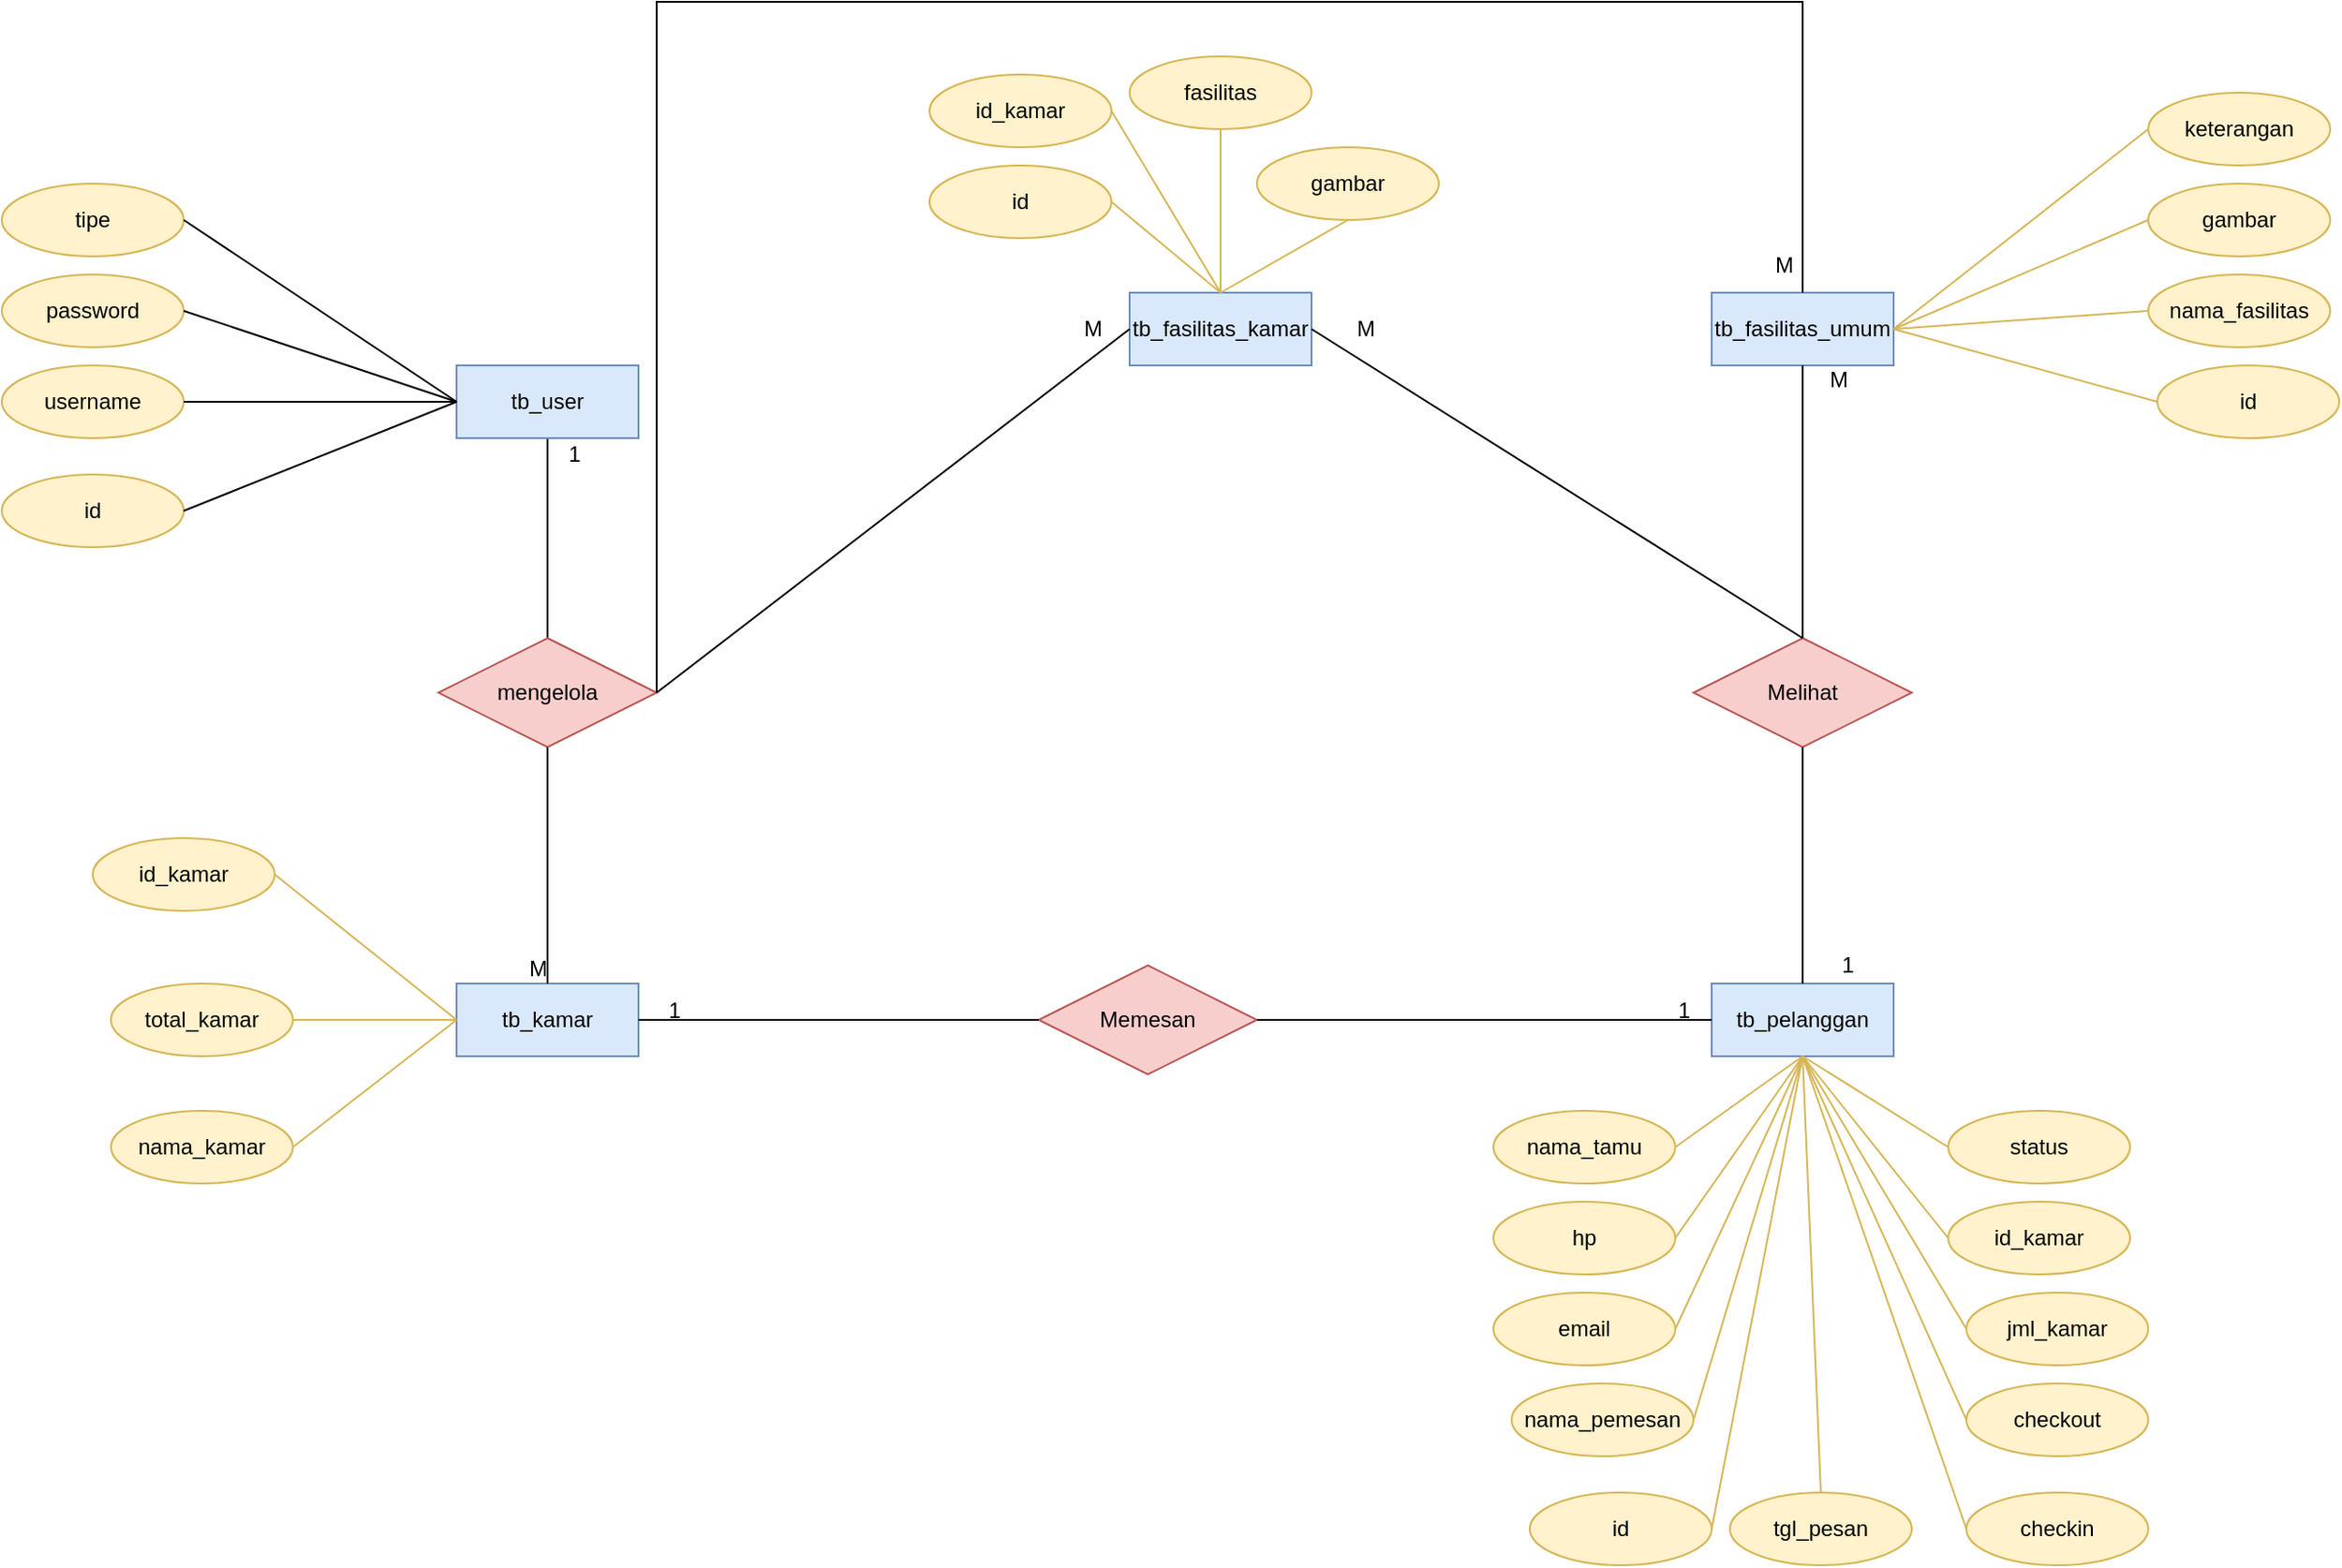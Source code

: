 <mxfile version="20.8.20" type="device" pages="2"><diagram name="ERD" id="gt3qOO5BO-qSqlXdmiwq"><mxGraphModel dx="1398" dy="808" grid="1" gridSize="10" guides="1" tooltips="1" connect="1" arrows="1" fold="1" page="1" pageScale="1" pageWidth="850" pageHeight="1100" math="0" shadow="0"><root><mxCell id="0"/><mxCell id="1" parent="0"/><mxCell id="Vwy-v5wk4-gCnebG87ip-1" value="tb_pelanggan" style="whiteSpace=wrap;html=1;align=center;fillColor=#dae8fc;strokeColor=#6c8ebf;" parent="1" vertex="1"><mxGeometry x="940" y="900" width="100" height="40" as="geometry"/></mxCell><mxCell id="Vwy-v5wk4-gCnebG87ip-2" value="hp" style="ellipse;whiteSpace=wrap;html=1;align=center;fillColor=#fff2cc;strokeColor=#d6b656;" parent="1" vertex="1"><mxGeometry x="820" y="1020" width="100" height="40" as="geometry"/></mxCell><mxCell id="Vwy-v5wk4-gCnebG87ip-3" value="nama_tamu" style="ellipse;whiteSpace=wrap;html=1;align=center;fillColor=#fff2cc;strokeColor=#d6b656;" parent="1" vertex="1"><mxGeometry x="820" y="970" width="100" height="40" as="geometry"/></mxCell><mxCell id="Vwy-v5wk4-gCnebG87ip-4" value="tgl_pesan" style="ellipse;whiteSpace=wrap;html=1;align=center;fillColor=#fff2cc;strokeColor=#d6b656;" parent="1" vertex="1"><mxGeometry x="950" y="1180" width="100" height="40" as="geometry"/></mxCell><mxCell id="Vwy-v5wk4-gCnebG87ip-5" value="email" style="ellipse;whiteSpace=wrap;html=1;align=center;fillColor=#fff2cc;strokeColor=#d6b656;" parent="1" vertex="1"><mxGeometry x="820" y="1070" width="100" height="40" as="geometry"/></mxCell><mxCell id="Vwy-v5wk4-gCnebG87ip-6" value="checkin" style="ellipse;whiteSpace=wrap;html=1;align=center;fillColor=#fff2cc;strokeColor=#d6b656;" parent="1" vertex="1"><mxGeometry x="1080" y="1180" width="100" height="40" as="geometry"/></mxCell><mxCell id="Vwy-v5wk4-gCnebG87ip-7" value="nama_pemesan" style="ellipse;whiteSpace=wrap;html=1;align=center;fillColor=#fff2cc;strokeColor=#d6b656;" parent="1" vertex="1"><mxGeometry x="830" y="1120" width="100" height="40" as="geometry"/></mxCell><mxCell id="Vwy-v5wk4-gCnebG87ip-8" value="checkout" style="ellipse;whiteSpace=wrap;html=1;align=center;fillColor=#fff2cc;strokeColor=#d6b656;" parent="1" vertex="1"><mxGeometry x="1080" y="1120" width="100" height="40" as="geometry"/></mxCell><mxCell id="Vwy-v5wk4-gCnebG87ip-9" value="jml_kamar" style="ellipse;whiteSpace=wrap;html=1;align=center;fillColor=#fff2cc;strokeColor=#d6b656;" parent="1" vertex="1"><mxGeometry x="1080" y="1070" width="100" height="40" as="geometry"/></mxCell><mxCell id="Vwy-v5wk4-gCnebG87ip-10" value="id" style="ellipse;whiteSpace=wrap;html=1;align=center;fillColor=#fff2cc;strokeColor=#d6b656;" parent="1" vertex="1"><mxGeometry x="840" y="1180" width="100" height="40" as="geometry"/></mxCell><mxCell id="Vwy-v5wk4-gCnebG87ip-15" value="" style="endArrow=none;html=1;rounded=0;exitX=0.5;exitY=1;exitDx=0;exitDy=0;entryX=1;entryY=0.5;entryDx=0;entryDy=0;fillColor=#fff2cc;strokeColor=#d6b656;" parent="1" source="Vwy-v5wk4-gCnebG87ip-1" target="Vwy-v5wk4-gCnebG87ip-3" edge="1"><mxGeometry relative="1" as="geometry"><mxPoint x="660" y="1220" as="sourcePoint"/><mxPoint x="820" y="1220" as="targetPoint"/></mxGeometry></mxCell><mxCell id="Vwy-v5wk4-gCnebG87ip-16" value="" style="endArrow=none;html=1;rounded=0;entryX=0.5;entryY=1;entryDx=0;entryDy=0;exitX=1;exitY=0.5;exitDx=0;exitDy=0;fillColor=#fff2cc;strokeColor=#d6b656;" parent="1" source="Vwy-v5wk4-gCnebG87ip-2" target="Vwy-v5wk4-gCnebG87ip-1" edge="1"><mxGeometry relative="1" as="geometry"><mxPoint x="340" y="1260" as="sourcePoint"/><mxPoint x="500" y="1260" as="targetPoint"/></mxGeometry></mxCell><mxCell id="Vwy-v5wk4-gCnebG87ip-17" value="" style="endArrow=none;html=1;rounded=0;exitX=0.5;exitY=1;exitDx=0;exitDy=0;entryX=0.5;entryY=0;entryDx=0;entryDy=0;fillColor=#fff2cc;strokeColor=#d6b656;" parent="1" source="Vwy-v5wk4-gCnebG87ip-1" target="Vwy-v5wk4-gCnebG87ip-4" edge="1"><mxGeometry relative="1" as="geometry"><mxPoint x="680" y="1220" as="sourcePoint"/><mxPoint x="840" y="1220" as="targetPoint"/></mxGeometry></mxCell><mxCell id="Vwy-v5wk4-gCnebG87ip-18" value="" style="endArrow=none;html=1;rounded=0;exitX=0.5;exitY=1;exitDx=0;exitDy=0;entryX=0;entryY=0.5;entryDx=0;entryDy=0;fillColor=#fff2cc;strokeColor=#d6b656;" parent="1" source="Vwy-v5wk4-gCnebG87ip-1" target="Vwy-v5wk4-gCnebG87ip-9" edge="1"><mxGeometry relative="1" as="geometry"><mxPoint x="680" y="1220" as="sourcePoint"/><mxPoint x="840" y="1220" as="targetPoint"/></mxGeometry></mxCell><mxCell id="Vwy-v5wk4-gCnebG87ip-19" value="" style="endArrow=none;html=1;rounded=0;exitX=0.5;exitY=1;exitDx=0;exitDy=0;entryX=1;entryY=0.5;entryDx=0;entryDy=0;fillColor=#fff2cc;strokeColor=#d6b656;" parent="1" source="Vwy-v5wk4-gCnebG87ip-1" target="Vwy-v5wk4-gCnebG87ip-7" edge="1"><mxGeometry relative="1" as="geometry"><mxPoint x="680" y="1220" as="sourcePoint"/><mxPoint x="840" y="1220" as="targetPoint"/></mxGeometry></mxCell><mxCell id="Vwy-v5wk4-gCnebG87ip-20" value="" style="endArrow=none;html=1;rounded=0;exitX=0.5;exitY=1;exitDx=0;exitDy=0;entryX=0;entryY=0.5;entryDx=0;entryDy=0;fillColor=#fff2cc;strokeColor=#d6b656;" parent="1" source="Vwy-v5wk4-gCnebG87ip-1" target="Vwy-v5wk4-gCnebG87ip-8" edge="1"><mxGeometry relative="1" as="geometry"><mxPoint x="695" y="1239.44" as="sourcePoint"/><mxPoint x="1050" y="1200" as="targetPoint"/></mxGeometry></mxCell><mxCell id="Vwy-v5wk4-gCnebG87ip-21" value="" style="endArrow=none;html=1;rounded=0;exitX=0.5;exitY=1;exitDx=0;exitDy=0;entryX=0;entryY=0.5;entryDx=0;entryDy=0;fillColor=#fff2cc;strokeColor=#d6b656;" parent="1" source="Vwy-v5wk4-gCnebG87ip-1" target="Vwy-v5wk4-gCnebG87ip-6" edge="1"><mxGeometry relative="1" as="geometry"><mxPoint x="710" y="1300" as="sourcePoint"/><mxPoint x="870" y="1300" as="targetPoint"/></mxGeometry></mxCell><mxCell id="Vwy-v5wk4-gCnebG87ip-22" value="" style="endArrow=none;html=1;rounded=0;entryX=0.5;entryY=1;entryDx=0;entryDy=0;exitX=1;exitY=0.5;exitDx=0;exitDy=0;fillColor=#fff2cc;strokeColor=#d6b656;" parent="1" source="Vwy-v5wk4-gCnebG87ip-10" target="Vwy-v5wk4-gCnebG87ip-1" edge="1"><mxGeometry relative="1" as="geometry"><mxPoint x="350" y="1280" as="sourcePoint"/><mxPoint x="510" y="1280" as="targetPoint"/></mxGeometry></mxCell><mxCell id="Vwy-v5wk4-gCnebG87ip-23" value="" style="endArrow=none;html=1;rounded=0;entryX=0.5;entryY=1;entryDx=0;entryDy=0;exitX=1;exitY=0.5;exitDx=0;exitDy=0;fillColor=#fff2cc;strokeColor=#d6b656;" parent="1" source="Vwy-v5wk4-gCnebG87ip-5" target="Vwy-v5wk4-gCnebG87ip-1" edge="1"><mxGeometry relative="1" as="geometry"><mxPoint x="440" y="1350" as="sourcePoint"/><mxPoint x="600" y="1350" as="targetPoint"/></mxGeometry></mxCell><mxCell id="Vwy-v5wk4-gCnebG87ip-24" value="status" style="ellipse;whiteSpace=wrap;html=1;align=center;fillColor=#fff2cc;strokeColor=#d6b656;" parent="1" vertex="1"><mxGeometry x="1070" y="970" width="100" height="40" as="geometry"/></mxCell><mxCell id="Vwy-v5wk4-gCnebG87ip-25" value="id_kamar" style="ellipse;whiteSpace=wrap;html=1;align=center;fillColor=#fff2cc;strokeColor=#d6b656;" parent="1" vertex="1"><mxGeometry x="1070" y="1020" width="100" height="40" as="geometry"/></mxCell><mxCell id="Vwy-v5wk4-gCnebG87ip-26" value="" style="endArrow=none;html=1;rounded=0;exitX=0.5;exitY=1;exitDx=0;exitDy=0;entryX=0;entryY=0.5;entryDx=0;entryDy=0;fillColor=#fff2cc;strokeColor=#d6b656;" parent="1" source="Vwy-v5wk4-gCnebG87ip-1" target="Vwy-v5wk4-gCnebG87ip-24" edge="1"><mxGeometry relative="1" as="geometry"><mxPoint x="680" y="1220" as="sourcePoint"/><mxPoint x="840" y="1220" as="targetPoint"/></mxGeometry></mxCell><mxCell id="Vwy-v5wk4-gCnebG87ip-27" value="" style="endArrow=none;html=1;rounded=0;exitX=0.5;exitY=1;exitDx=0;exitDy=0;entryX=0;entryY=0.5;entryDx=0;entryDy=0;fillColor=#fff2cc;strokeColor=#d6b656;" parent="1" source="Vwy-v5wk4-gCnebG87ip-1" target="Vwy-v5wk4-gCnebG87ip-25" edge="1"><mxGeometry relative="1" as="geometry"><mxPoint x="680" y="1220" as="sourcePoint"/><mxPoint x="840" y="1220" as="targetPoint"/></mxGeometry></mxCell><mxCell id="bC6reYuyttmIkYZKbWoi-17" style="edgeStyle=orthogonalEdgeStyle;rounded=0;orthogonalLoop=1;jettySize=auto;html=1;entryX=0.5;entryY=0;entryDx=0;entryDy=0;startArrow=none;startFill=0;endArrow=none;endFill=0;" parent="1" source="Vwy-v5wk4-gCnebG87ip-28" target="Vwy-v5wk4-gCnebG87ip-64" edge="1"><mxGeometry relative="1" as="geometry"/></mxCell><mxCell id="Vwy-v5wk4-gCnebG87ip-28" value="tb_user" style="whiteSpace=wrap;html=1;align=center;fillColor=#dae8fc;strokeColor=#6c8ebf;" parent="1" vertex="1"><mxGeometry x="250" y="560" width="100" height="40" as="geometry"/></mxCell><mxCell id="Vwy-v5wk4-gCnebG87ip-29" value="password" style="ellipse;whiteSpace=wrap;html=1;align=center;fillColor=#fff2cc;strokeColor=#d6b656;" parent="1" vertex="1"><mxGeometry y="510" width="100" height="40" as="geometry"/></mxCell><mxCell id="Vwy-v5wk4-gCnebG87ip-30" value="username" style="ellipse;whiteSpace=wrap;html=1;align=center;fillColor=#fff2cc;strokeColor=#d6b656;" parent="1" vertex="1"><mxGeometry y="560" width="100" height="40" as="geometry"/></mxCell><mxCell id="Vwy-v5wk4-gCnebG87ip-31" value="id" style="ellipse;whiteSpace=wrap;html=1;align=center;fillColor=#fff2cc;strokeColor=#d6b656;" parent="1" vertex="1"><mxGeometry y="620" width="100" height="40" as="geometry"/></mxCell><mxCell id="Vwy-v5wk4-gCnebG87ip-32" value="" style="endArrow=none;html=1;rounded=0;exitX=0;exitY=0.5;exitDx=0;exitDy=0;entryX=1;entryY=0.5;entryDx=0;entryDy=0;" parent="1" source="Vwy-v5wk4-gCnebG87ip-28" target="Vwy-v5wk4-gCnebG87ip-30" edge="1"><mxGeometry relative="1" as="geometry"><mxPoint x="360" y="440" as="sourcePoint"/><mxPoint x="520" y="440" as="targetPoint"/></mxGeometry></mxCell><mxCell id="Vwy-v5wk4-gCnebG87ip-33" value="" style="endArrow=none;html=1;rounded=0;entryX=0;entryY=0.5;entryDx=0;entryDy=0;exitX=1;exitY=0.5;exitDx=0;exitDy=0;" parent="1" source="Vwy-v5wk4-gCnebG87ip-31" target="Vwy-v5wk4-gCnebG87ip-28" edge="1"><mxGeometry relative="1" as="geometry"><mxPoint x="30" y="500" as="sourcePoint"/><mxPoint x="190" y="500" as="targetPoint"/></mxGeometry></mxCell><mxCell id="Vwy-v5wk4-gCnebG87ip-34" value="" style="endArrow=none;html=1;rounded=0;entryX=0;entryY=0.5;entryDx=0;entryDy=0;exitX=1;exitY=0.5;exitDx=0;exitDy=0;" parent="1" source="Vwy-v5wk4-gCnebG87ip-29" target="Vwy-v5wk4-gCnebG87ip-28" edge="1"><mxGeometry relative="1" as="geometry"><mxPoint x="120" y="570" as="sourcePoint"/><mxPoint x="280" y="570" as="targetPoint"/></mxGeometry></mxCell><mxCell id="Vwy-v5wk4-gCnebG87ip-35" value="tb_fasilitas_kamar" style="whiteSpace=wrap;html=1;align=center;fillColor=#dae8fc;strokeColor=#6c8ebf;" parent="1" vertex="1"><mxGeometry x="620" y="520" width="100" height="40" as="geometry"/></mxCell><mxCell id="Vwy-v5wk4-gCnebG87ip-36" value="fasilitas" style="ellipse;whiteSpace=wrap;html=1;align=center;fillColor=#fff2cc;strokeColor=#d6b656;" parent="1" vertex="1"><mxGeometry x="620" y="390" width="100" height="40" as="geometry"/></mxCell><mxCell id="Vwy-v5wk4-gCnebG87ip-37" value="id_kamar" style="ellipse;whiteSpace=wrap;html=1;align=center;fillColor=#fff2cc;strokeColor=#d6b656;" parent="1" vertex="1"><mxGeometry x="510" y="400" width="100" height="40" as="geometry"/></mxCell><mxCell id="Vwy-v5wk4-gCnebG87ip-38" value="id" style="ellipse;whiteSpace=wrap;html=1;align=center;fillColor=#fff2cc;strokeColor=#d6b656;" parent="1" vertex="1"><mxGeometry x="510" y="450" width="100" height="40" as="geometry"/></mxCell><mxCell id="Vwy-v5wk4-gCnebG87ip-39" value="" style="endArrow=none;html=1;rounded=0;exitX=0.5;exitY=0;exitDx=0;exitDy=0;entryX=1;entryY=0.5;entryDx=0;entryDy=0;fillColor=#fff2cc;strokeColor=#d6b656;" parent="1" source="Vwy-v5wk4-gCnebG87ip-35" target="Vwy-v5wk4-gCnebG87ip-37" edge="1"><mxGeometry relative="1" as="geometry"><mxPoint x="970" y="340" as="sourcePoint"/><mxPoint x="1130" y="340" as="targetPoint"/></mxGeometry></mxCell><mxCell id="Vwy-v5wk4-gCnebG87ip-40" value="" style="endArrow=none;html=1;rounded=0;entryX=0.5;entryY=0;entryDx=0;entryDy=0;exitX=1;exitY=0.5;exitDx=0;exitDy=0;fillColor=#fff2cc;strokeColor=#d6b656;" parent="1" source="Vwy-v5wk4-gCnebG87ip-38" target="Vwy-v5wk4-gCnebG87ip-35" edge="1"><mxGeometry relative="1" as="geometry"><mxPoint x="640" y="400" as="sourcePoint"/><mxPoint x="800" y="400" as="targetPoint"/></mxGeometry></mxCell><mxCell id="Vwy-v5wk4-gCnebG87ip-41" value="" style="endArrow=none;html=1;rounded=0;entryX=0.5;entryY=0;entryDx=0;entryDy=0;exitX=0.5;exitY=1;exitDx=0;exitDy=0;fillColor=#fff2cc;strokeColor=#d6b656;" parent="1" source="Vwy-v5wk4-gCnebG87ip-36" target="Vwy-v5wk4-gCnebG87ip-35" edge="1"><mxGeometry relative="1" as="geometry"><mxPoint x="730" y="470" as="sourcePoint"/><mxPoint x="890" y="470" as="targetPoint"/></mxGeometry></mxCell><mxCell id="Vwy-v5wk4-gCnebG87ip-42" value="tb_kamar" style="whiteSpace=wrap;html=1;align=center;fillColor=#dae8fc;strokeColor=#6c8ebf;" parent="1" vertex="1"><mxGeometry x="250" y="900" width="100" height="40" as="geometry"/></mxCell><mxCell id="Vwy-v5wk4-gCnebG87ip-43" value="total_kamar" style="ellipse;whiteSpace=wrap;html=1;align=center;fillColor=#fff2cc;strokeColor=#d6b656;" parent="1" vertex="1"><mxGeometry x="60" y="900" width="100" height="40" as="geometry"/></mxCell><mxCell id="Vwy-v5wk4-gCnebG87ip-44" value="nama_kamar" style="ellipse;whiteSpace=wrap;html=1;align=center;fillColor=#fff2cc;strokeColor=#d6b656;" parent="1" vertex="1"><mxGeometry x="60" y="970" width="100" height="40" as="geometry"/></mxCell><mxCell id="Vwy-v5wk4-gCnebG87ip-45" value="id_kamar" style="ellipse;whiteSpace=wrap;html=1;align=center;fillColor=#fff2cc;strokeColor=#d6b656;" parent="1" vertex="1"><mxGeometry x="50" y="820" width="100" height="40" as="geometry"/></mxCell><mxCell id="Vwy-v5wk4-gCnebG87ip-46" value="" style="endArrow=none;html=1;rounded=0;exitX=0;exitY=0.5;exitDx=0;exitDy=0;entryX=1;entryY=0.5;entryDx=0;entryDy=0;fillColor=#fff2cc;strokeColor=#d6b656;" parent="1" source="Vwy-v5wk4-gCnebG87ip-42" target="Vwy-v5wk4-gCnebG87ip-44" edge="1"><mxGeometry relative="1" as="geometry"><mxPoint x="700" y="690" as="sourcePoint"/><mxPoint x="860" y="690" as="targetPoint"/></mxGeometry></mxCell><mxCell id="Vwy-v5wk4-gCnebG87ip-47" value="" style="endArrow=none;html=1;rounded=0;entryX=0;entryY=0.5;entryDx=0;entryDy=0;exitX=1;exitY=0.5;exitDx=0;exitDy=0;fillColor=#fff2cc;strokeColor=#d6b656;" parent="1" source="Vwy-v5wk4-gCnebG87ip-45" target="Vwy-v5wk4-gCnebG87ip-42" edge="1"><mxGeometry relative="1" as="geometry"><mxPoint x="370" y="750" as="sourcePoint"/><mxPoint x="530" y="750" as="targetPoint"/></mxGeometry></mxCell><mxCell id="Vwy-v5wk4-gCnebG87ip-48" value="" style="endArrow=none;html=1;rounded=0;entryX=0;entryY=0.5;entryDx=0;entryDy=0;exitX=1;exitY=0.5;exitDx=0;exitDy=0;fillColor=#fff2cc;strokeColor=#d6b656;" parent="1" source="Vwy-v5wk4-gCnebG87ip-43" target="Vwy-v5wk4-gCnebG87ip-42" edge="1"><mxGeometry relative="1" as="geometry"><mxPoint x="460" y="820" as="sourcePoint"/><mxPoint x="620" y="820" as="targetPoint"/></mxGeometry></mxCell><mxCell id="Vwy-v5wk4-gCnebG87ip-49" value="tb_fasilitas_umum" style="whiteSpace=wrap;html=1;align=center;fillColor=#dae8fc;strokeColor=#6c8ebf;" parent="1" vertex="1"><mxGeometry x="940" y="520" width="100" height="40" as="geometry"/></mxCell><mxCell id="Vwy-v5wk4-gCnebG87ip-50" value="keterangan" style="ellipse;whiteSpace=wrap;html=1;align=center;fillColor=#fff2cc;strokeColor=#d6b656;" parent="1" vertex="1"><mxGeometry x="1180" y="410" width="100" height="40" as="geometry"/></mxCell><mxCell id="Vwy-v5wk4-gCnebG87ip-51" value="nama_fasilitas" style="ellipse;whiteSpace=wrap;html=1;align=center;fillColor=#fff2cc;strokeColor=#d6b656;" parent="1" vertex="1"><mxGeometry x="1180" y="510" width="100" height="40" as="geometry"/></mxCell><mxCell id="Vwy-v5wk4-gCnebG87ip-52" value="id" style="ellipse;whiteSpace=wrap;html=1;align=center;fillColor=#fff2cc;strokeColor=#d6b656;" parent="1" vertex="1"><mxGeometry x="1185" y="560" width="100" height="40" as="geometry"/></mxCell><mxCell id="Vwy-v5wk4-gCnebG87ip-53" value="" style="endArrow=none;html=1;rounded=0;exitX=1;exitY=0.5;exitDx=0;exitDy=0;entryX=0;entryY=0.5;entryDx=0;entryDy=0;fillColor=#fff2cc;strokeColor=#d6b656;" parent="1" source="Vwy-v5wk4-gCnebG87ip-49" target="Vwy-v5wk4-gCnebG87ip-51" edge="1"><mxGeometry relative="1" as="geometry"><mxPoint x="950" y="430" as="sourcePoint"/><mxPoint x="1110" y="430" as="targetPoint"/></mxGeometry></mxCell><mxCell id="Vwy-v5wk4-gCnebG87ip-54" value="" style="endArrow=none;html=1;rounded=0;entryX=1;entryY=0.5;entryDx=0;entryDy=0;exitX=0;exitY=0.5;exitDx=0;exitDy=0;fillColor=#fff2cc;strokeColor=#d6b656;" parent="1" source="Vwy-v5wk4-gCnebG87ip-52" target="Vwy-v5wk4-gCnebG87ip-49" edge="1"><mxGeometry relative="1" as="geometry"><mxPoint x="620" y="490" as="sourcePoint"/><mxPoint x="780" y="490" as="targetPoint"/></mxGeometry></mxCell><mxCell id="Vwy-v5wk4-gCnebG87ip-55" value="" style="endArrow=none;html=1;rounded=0;entryX=1;entryY=0.5;entryDx=0;entryDy=0;exitX=0;exitY=0.5;exitDx=0;exitDy=0;fillColor=#fff2cc;strokeColor=#d6b656;" parent="1" source="Vwy-v5wk4-gCnebG87ip-50" target="Vwy-v5wk4-gCnebG87ip-49" edge="1"><mxGeometry relative="1" as="geometry"><mxPoint x="710" y="560" as="sourcePoint"/><mxPoint x="870" y="560" as="targetPoint"/></mxGeometry></mxCell><mxCell id="Vwy-v5wk4-gCnebG87ip-56" value="tipe" style="ellipse;whiteSpace=wrap;html=1;align=center;fillColor=#fff2cc;strokeColor=#d6b656;" parent="1" vertex="1"><mxGeometry y="460" width="100" height="40" as="geometry"/></mxCell><mxCell id="Vwy-v5wk4-gCnebG87ip-58" value="" style="endArrow=none;html=1;rounded=0;exitX=0;exitY=0.5;exitDx=0;exitDy=0;entryX=1;entryY=0.5;entryDx=0;entryDy=0;" parent="1" source="Vwy-v5wk4-gCnebG87ip-28" target="Vwy-v5wk4-gCnebG87ip-56" edge="1"><mxGeometry relative="1" as="geometry"><mxPoint x="410" y="540" as="sourcePoint"/><mxPoint x="570" y="540" as="targetPoint"/></mxGeometry></mxCell><mxCell id="Vwy-v5wk4-gCnebG87ip-59" value="gambar" style="ellipse;whiteSpace=wrap;html=1;align=center;fillColor=#fff2cc;strokeColor=#d6b656;" parent="1" vertex="1"><mxGeometry x="1180" y="460" width="100" height="40" as="geometry"/></mxCell><mxCell id="Vwy-v5wk4-gCnebG87ip-61" value="" style="endArrow=none;html=1;rounded=0;exitX=1;exitY=0.5;exitDx=0;exitDy=0;entryX=0;entryY=0.5;entryDx=0;entryDy=0;fillColor=#fff2cc;strokeColor=#d6b656;" parent="1" source="Vwy-v5wk4-gCnebG87ip-49" target="Vwy-v5wk4-gCnebG87ip-59" edge="1"><mxGeometry relative="1" as="geometry"><mxPoint x="690" y="410" as="sourcePoint"/><mxPoint x="850" y="410" as="targetPoint"/></mxGeometry></mxCell><mxCell id="Vwy-v5wk4-gCnebG87ip-62" value="" style="endArrow=none;html=1;rounded=0;exitX=0.5;exitY=0;exitDx=0;exitDy=0;entryX=0.5;entryY=1;entryDx=0;entryDy=0;fillColor=#fff2cc;strokeColor=#d6b656;" parent="1" source="Vwy-v5wk4-gCnebG87ip-35" target="Vwy-v5wk4-gCnebG87ip-63" edge="1"><mxGeometry relative="1" as="geometry"><mxPoint x="900" y="370" as="sourcePoint"/><mxPoint x="980" y="330" as="targetPoint"/></mxGeometry></mxCell><mxCell id="Vwy-v5wk4-gCnebG87ip-63" value="gambar" style="ellipse;whiteSpace=wrap;html=1;align=center;fillColor=#fff2cc;strokeColor=#d6b656;" parent="1" vertex="1"><mxGeometry x="690" y="440" width="100" height="40" as="geometry"/></mxCell><mxCell id="Vwy-v5wk4-gCnebG87ip-64" value="mengelola" style="shape=rhombus;perimeter=rhombusPerimeter;whiteSpace=wrap;html=1;align=center;fillColor=#f8cecc;strokeColor=#b85450;" parent="1" vertex="1"><mxGeometry x="240" y="710" width="120" height="60" as="geometry"/></mxCell><mxCell id="Vwy-v5wk4-gCnebG87ip-73" value="Memesan" style="shape=rhombus;perimeter=rhombusPerimeter;whiteSpace=wrap;html=1;align=center;fillColor=#f8cecc;strokeColor=#b85450;" parent="1" vertex="1"><mxGeometry x="570" y="890" width="120" height="60" as="geometry"/></mxCell><mxCell id="Vwy-v5wk4-gCnebG87ip-75" style="edgeStyle=orthogonalEdgeStyle;rounded=0;orthogonalLoop=1;jettySize=auto;html=1;exitX=0.5;exitY=1;exitDx=0;exitDy=0;" parent="1" source="Vwy-v5wk4-gCnebG87ip-44" target="Vwy-v5wk4-gCnebG87ip-44" edge="1"><mxGeometry relative="1" as="geometry"/></mxCell><mxCell id="Vwy-v5wk4-gCnebG87ip-77" value="" style="endArrow=none;html=1;rounded=0;entryX=0;entryY=0.5;entryDx=0;entryDy=0;exitX=1;exitY=0.5;exitDx=0;exitDy=0;endFill=0;" parent="1" source="Vwy-v5wk4-gCnebG87ip-73" target="Vwy-v5wk4-gCnebG87ip-1" edge="1"><mxGeometry relative="1" as="geometry"><mxPoint x="835" y="920" as="sourcePoint"/><mxPoint x="900" y="830" as="targetPoint"/></mxGeometry></mxCell><mxCell id="Vwy-v5wk4-gCnebG87ip-78" value="" style="endArrow=none;html=1;rounded=0;exitX=1;exitY=0.5;exitDx=0;exitDy=0;entryX=0;entryY=0.5;entryDx=0;entryDy=0;endFill=0;startArrow=none;startFill=0;" parent="1" source="Vwy-v5wk4-gCnebG87ip-42" target="Vwy-v5wk4-gCnebG87ip-73" edge="1"><mxGeometry relative="1" as="geometry"><mxPoint x="420" y="830" as="sourcePoint"/><mxPoint x="580" y="830" as="targetPoint"/></mxGeometry></mxCell><mxCell id="Vwy-v5wk4-gCnebG87ip-79" value="Melihat" style="shape=rhombus;perimeter=rhombusPerimeter;whiteSpace=wrap;html=1;align=center;fillColor=#f8cecc;strokeColor=#b85450;" parent="1" vertex="1"><mxGeometry x="930" y="710" width="120" height="60" as="geometry"/></mxCell><mxCell id="Vwy-v5wk4-gCnebG87ip-80" value="" style="endArrow=none;html=1;rounded=0;entryX=0.5;entryY=0;entryDx=0;entryDy=0;exitX=0.5;exitY=1;exitDx=0;exitDy=0;startArrow=none;startFill=0;" parent="1" source="Vwy-v5wk4-gCnebG87ip-49" target="Vwy-v5wk4-gCnebG87ip-79" edge="1"><mxGeometry relative="1" as="geometry"><mxPoint x="770" y="670" as="sourcePoint"/><mxPoint x="920" y="680" as="targetPoint"/></mxGeometry></mxCell><mxCell id="Vwy-v5wk4-gCnebG87ip-81" value="" style="endArrow=none;html=1;rounded=0;entryX=0.5;entryY=0;entryDx=0;entryDy=0;exitX=0.5;exitY=1;exitDx=0;exitDy=0;endFill=0;" parent="1" source="Vwy-v5wk4-gCnebG87ip-79" target="Vwy-v5wk4-gCnebG87ip-1" edge="1"><mxGeometry relative="1" as="geometry"><mxPoint x="580" y="800" as="sourcePoint"/><mxPoint x="740" y="800" as="targetPoint"/></mxGeometry></mxCell><mxCell id="Vwy-v5wk4-gCnebG87ip-82" value="" style="endArrow=none;html=1;rounded=0;entryX=0.5;entryY=0;entryDx=0;entryDy=0;startArrow=none;startFill=0;exitX=1;exitY=0.5;exitDx=0;exitDy=0;" parent="1" source="Vwy-v5wk4-gCnebG87ip-35" target="Vwy-v5wk4-gCnebG87ip-79" edge="1"><mxGeometry relative="1" as="geometry"><mxPoint x="730" y="540" as="sourcePoint"/><mxPoint x="930" y="670" as="targetPoint"/></mxGeometry></mxCell><mxCell id="bC6reYuyttmIkYZKbWoi-8" value="" style="endArrow=none;html=1;rounded=0;entryX=0.5;entryY=0;entryDx=0;entryDy=0;exitX=0.5;exitY=1;exitDx=0;exitDy=0;" parent="1" source="Vwy-v5wk4-gCnebG87ip-64" target="Vwy-v5wk4-gCnebG87ip-42" edge="1"><mxGeometry relative="1" as="geometry"><mxPoint x="250" y="720" as="sourcePoint"/><mxPoint x="410" y="720" as="targetPoint"/></mxGeometry></mxCell><mxCell id="bC6reYuyttmIkYZKbWoi-9" value="M" style="resizable=0;html=1;align=right;verticalAlign=bottom;" parent="bC6reYuyttmIkYZKbWoi-8" connectable="0" vertex="1"><mxGeometry x="1" relative="1" as="geometry"/></mxCell><mxCell id="bC6reYuyttmIkYZKbWoi-16" value="1" style="text;html=1;strokeColor=none;fillColor=none;align=center;verticalAlign=middle;whiteSpace=wrap;rounded=0;" parent="1" vertex="1"><mxGeometry x="300" y="604" width="30" height="10" as="geometry"/></mxCell><mxCell id="bC6reYuyttmIkYZKbWoi-18" value="1" style="text;html=1;strokeColor=none;fillColor=none;align=center;verticalAlign=middle;whiteSpace=wrap;rounded=0;" parent="1" vertex="1"><mxGeometry x="350" y="910" width="40" height="10" as="geometry"/></mxCell><mxCell id="bC6reYuyttmIkYZKbWoi-19" value="1" style="text;html=1;strokeColor=none;fillColor=none;align=center;verticalAlign=middle;whiteSpace=wrap;rounded=0;" parent="1" vertex="1"><mxGeometry x="910" y="910" width="30" height="10" as="geometry"/></mxCell><mxCell id="bC6reYuyttmIkYZKbWoi-20" value="M" style="text;html=1;strokeColor=none;fillColor=none;align=center;verticalAlign=middle;whiteSpace=wrap;rounded=0;" parent="1" vertex="1"><mxGeometry x="990" y="560" width="40" height="16" as="geometry"/></mxCell><mxCell id="bC6reYuyttmIkYZKbWoi-21" value="1" style="text;html=1;strokeColor=none;fillColor=none;align=center;verticalAlign=middle;whiteSpace=wrap;rounded=0;" parent="1" vertex="1"><mxGeometry x="990" y="880" width="50" height="20" as="geometry"/></mxCell><mxCell id="bC6reYuyttmIkYZKbWoi-23" value="" style="endArrow=none;html=1;rounded=0;exitX=1;exitY=0.5;exitDx=0;exitDy=0;entryX=0;entryY=0.5;entryDx=0;entryDy=0;" parent="1" source="Vwy-v5wk4-gCnebG87ip-64" target="Vwy-v5wk4-gCnebG87ip-35" edge="1"><mxGeometry width="50" height="50" relative="1" as="geometry"><mxPoint x="450" y="750" as="sourcePoint"/><mxPoint x="500" y="700" as="targetPoint"/></mxGeometry></mxCell><mxCell id="bC6reYuyttmIkYZKbWoi-24" value="" style="endArrow=none;html=1;rounded=0;exitX=1;exitY=0.5;exitDx=0;exitDy=0;entryX=0.5;entryY=0;entryDx=0;entryDy=0;" parent="1" source="Vwy-v5wk4-gCnebG87ip-64" target="Vwy-v5wk4-gCnebG87ip-49" edge="1"><mxGeometry width="50" height="50" relative="1" as="geometry"><mxPoint x="350" y="730" as="sourcePoint"/><mxPoint x="1000" y="360" as="targetPoint"/><Array as="points"><mxPoint x="360" y="360"/><mxPoint x="700" y="360"/><mxPoint x="990" y="360"/></Array></mxGeometry></mxCell><mxCell id="K5bALWwOhe8gHfFsI-Bm-2" value="M" style="text;strokeColor=none;align=center;fillColor=none;html=1;verticalAlign=middle;whiteSpace=wrap;rounded=0;" parent="1" vertex="1"><mxGeometry x="570" y="525" width="60" height="30" as="geometry"/></mxCell><mxCell id="K5bALWwOhe8gHfFsI-Bm-4" value="M" style="text;strokeColor=none;align=center;fillColor=none;html=1;verticalAlign=middle;whiteSpace=wrap;rounded=0;" parent="1" vertex="1"><mxGeometry x="720" y="525" width="60" height="30" as="geometry"/></mxCell><mxCell id="K5bALWwOhe8gHfFsI-Bm-5" value="M" style="text;strokeColor=none;align=center;fillColor=none;html=1;verticalAlign=middle;whiteSpace=wrap;rounded=0;" parent="1" vertex="1"><mxGeometry x="950" y="490" width="60" height="30" as="geometry"/></mxCell></root></mxGraphModel></diagram><diagram id="CSBx5cfQPPOUOmd0NLvu" name="FC"><mxGraphModel dx="199" dy="1706" grid="1" gridSize="10" guides="1" tooltips="1" connect="1" arrows="1" fold="1" page="1" pageScale="1" pageWidth="850" pageHeight="1100" math="0" shadow="0"><root><mxCell id="0"/><mxCell id="1" parent="0"/><mxCell id="IAF38ZKHLSjb5HH1K7T1-1" value="&lt;font style=&quot;font-size: 14px&quot;&gt;&lt;b&gt;START&lt;/b&gt;&lt;/font&gt;" style="ellipse;whiteSpace=wrap;html=1;fillColor=#dae8fc;strokeColor=#6c8ebf;" parent="1" vertex="1"><mxGeometry x="1000" y="-280" width="120" height="80" as="geometry"/></mxCell><mxCell id="IAF38ZKHLSjb5HH1K7T1-3" value="" style="edgeStyle=orthogonalEdgeStyle;rounded=0;orthogonalLoop=1;jettySize=auto;html=1;exitX=0.542;exitY=1;exitDx=0;exitDy=0;exitPerimeter=0;" parent="1" source="tLczeVdJTwfCG1v7cyBN-2" target="IAF38ZKHLSjb5HH1K7T1-7" edge="1"><mxGeometry relative="1" as="geometry"><mxPoint x="1190" y="350" as="sourcePoint"/></mxGeometry></mxCell><mxCell id="IAF38ZKHLSjb5HH1K7T1-5" value="Tambah, Edit, dan Delete Data" style="shape=parallelogram;perimeter=parallelogramPerimeter;whiteSpace=wrap;html=1;fixedSize=1;fillColor=#fff2cc;strokeColor=#d6b656;" parent="1" vertex="1"><mxGeometry x="1230" y="290" width="165" height="60" as="geometry"/></mxCell><mxCell id="IAF38ZKHLSjb5HH1K7T1-6" value="" style="edgeStyle=orthogonalEdgeStyle;rounded=0;orthogonalLoop=1;jettySize=auto;html=1;" parent="1" source="IAF38ZKHLSjb5HH1K7T1-7" target="IAF38ZKHLSjb5HH1K7T1-8" edge="1"><mxGeometry relative="1" as="geometry"/></mxCell><mxCell id="IAF38ZKHLSjb5HH1K7T1-7" value="Tamu memesan&amp;nbsp;&lt;br&gt;kamar" style="shape=parallelogram;perimeter=parallelogramPerimeter;whiteSpace=wrap;html=1;fixedSize=1;fillColor=#fff2cc;strokeColor=#d6b656;" parent="1" vertex="1"><mxGeometry x="1000" y="490" width="130" height="60" as="geometry"/></mxCell><mxCell id="IAF38ZKHLSjb5HH1K7T1-8" value="Cetak bukti reservasi" style="whiteSpace=wrap;html=1;fillColor=#dae8fc;strokeColor=#6c8ebf;" parent="1" vertex="1"><mxGeometry x="1005" y="690" width="120" height="60" as="geometry"/></mxCell><mxCell id="IAF38ZKHLSjb5HH1K7T1-9" value="" style="edgeStyle=orthogonalEdgeStyle;rounded=0;orthogonalLoop=1;jettySize=auto;html=1;" parent="1" source="IAF38ZKHLSjb5HH1K7T1-10" target="IAF38ZKHLSjb5HH1K7T1-12" edge="1"><mxGeometry relative="1" as="geometry"/></mxCell><mxCell id="IAF38ZKHLSjb5HH1K7T1-10" value="Melakukan pengecekan data reservasi,&lt;br&gt;melakukan filtering berdasarkan tanggal check-in,&lt;br&gt;melakukan pencarian data reservasi berdasarkan nama tamu.&lt;br&gt;" style="shape=parallelogram;perimeter=parallelogramPerimeter;whiteSpace=wrap;html=1;fixedSize=1;fillColor=#fff2cc;strokeColor=#d6b656;" parent="1" vertex="1"><mxGeometry x="1390" y="680" width="320" height="100" as="geometry"/></mxCell><mxCell id="IAF38ZKHLSjb5HH1K7T1-11" value="" style="endArrow=classic;html=1;exitX=0.5;exitY=1;exitDx=0;exitDy=0;" parent="1" source="IAF38ZKHLSjb5HH1K7T1-8" target="IAF38ZKHLSjb5HH1K7T1-12" edge="1"><mxGeometry width="50" height="50" relative="1" as="geometry"><mxPoint x="1250" y="720" as="sourcePoint"/><mxPoint x="1300" y="670" as="targetPoint"/><Array as="points"><mxPoint x="1065" y="950"/></Array></mxGeometry></mxCell><mxCell id="IAF38ZKHLSjb5HH1K7T1-12" value="&lt;b&gt;FINISH&lt;/b&gt;" style="ellipse;whiteSpace=wrap;html=1;fillColor=#dae8fc;strokeColor=#6c8ebf;" parent="1" vertex="1"><mxGeometry x="1490" y="920" width="120" height="60" as="geometry"/></mxCell><mxCell id="IAF38ZKHLSjb5HH1K7T1-13" value="Tamu?" style="rhombus;whiteSpace=wrap;html=1;fillColor=#f8cecc;strokeColor=#b85450;" parent="1" vertex="1"><mxGeometry x="1015" y="-70" width="90" height="80" as="geometry"/></mxCell><mxCell id="IAF38ZKHLSjb5HH1K7T1-15" value="" style="endArrow=classic;html=1;rounded=0;entryX=0.5;entryY=0;entryDx=0;entryDy=0;exitX=0.5;exitY=1;exitDx=0;exitDy=0;" parent="1" source="IAF38ZKHLSjb5HH1K7T1-1" target="IAF38ZKHLSjb5HH1K7T1-13" edge="1"><mxGeometry width="50" height="50" relative="1" as="geometry"><mxPoint x="1190" y="30" as="sourcePoint"/><mxPoint x="1240" y="-20" as="targetPoint"/></mxGeometry></mxCell><mxCell id="IAF38ZKHLSjb5HH1K7T1-16" value="" style="endArrow=classic;html=1;rounded=0;entryX=0.5;entryY=0;entryDx=0;entryDy=0;exitX=0.5;exitY=1;exitDx=0;exitDy=0;" parent="1" source="IAF38ZKHLSjb5HH1K7T1-13" target="tLczeVdJTwfCG1v7cyBN-2" edge="1"><mxGeometry width="50" height="50" relative="1" as="geometry"><mxPoint x="1170" y="330" as="sourcePoint"/><mxPoint x="1190" y="290" as="targetPoint"/></mxGeometry></mxCell><mxCell id="IAF38ZKHLSjb5HH1K7T1-17" value="Yes" style="edgeLabel;html=1;align=center;verticalAlign=middle;resizable=0;points=[];" parent="IAF38ZKHLSjb5HH1K7T1-16" vertex="1" connectable="0"><mxGeometry x="-0.243" y="-2" relative="1" as="geometry"><mxPoint as="offset"/></mxGeometry></mxCell><mxCell id="olLr84tFvh_UjnmJY5d8-3" value="" style="edgeStyle=orthogonalEdgeStyle;rounded=0;orthogonalLoop=1;jettySize=auto;html=1;" parent="1" source="IAF38ZKHLSjb5HH1K7T1-18" target="olLr84tFvh_UjnmJY5d8-2" edge="1"><mxGeometry relative="1" as="geometry"/></mxCell><mxCell id="IAF38ZKHLSjb5HH1K7T1-18" value="Login" style="rounded=0;whiteSpace=wrap;html=1;fillColor=#dae8fc;strokeColor=#6c8ebf;" parent="1" vertex="1"><mxGeometry x="1475" y="-60" width="150" height="60" as="geometry"/></mxCell><mxCell id="IAF38ZKHLSjb5HH1K7T1-19" value="No" style="endArrow=classic;html=1;rounded=0;exitX=1;exitY=0.5;exitDx=0;exitDy=0;entryX=0;entryY=0.5;entryDx=0;entryDy=0;" parent="1" source="IAF38ZKHLSjb5HH1K7T1-13" target="IAF38ZKHLSjb5HH1K7T1-18" edge="1"><mxGeometry width="50" height="50" relative="1" as="geometry"><mxPoint x="1270" y="140" as="sourcePoint"/><mxPoint x="1305" y="150" as="targetPoint"/></mxGeometry></mxCell><mxCell id="olLr84tFvh_UjnmJY5d8-9" value="" style="edgeStyle=orthogonalEdgeStyle;rounded=0;orthogonalLoop=1;jettySize=auto;html=1;entryX=0.5;entryY=0;entryDx=0;entryDy=0;" parent="1" source="IAF38ZKHLSjb5HH1K7T1-22" target="OjwpGEGkTZuP1FjDq7xx-1" edge="1"><mxGeometry relative="1" as="geometry"><mxPoint x="1550" y="490" as="targetPoint"/></mxGeometry></mxCell><mxCell id="olLr84tFvh_UjnmJY5d8-10" value="No" style="edgeLabel;html=1;align=center;verticalAlign=middle;resizable=0;points=[];" parent="olLr84tFvh_UjnmJY5d8-9" vertex="1" connectable="0"><mxGeometry x="-0.214" relative="1" as="geometry"><mxPoint as="offset"/></mxGeometry></mxCell><mxCell id="IAF38ZKHLSjb5HH1K7T1-22" value="Admin?" style="rhombus;whiteSpace=wrap;html=1;fillColor=#f8cecc;strokeColor=#b85450;" parent="1" vertex="1"><mxGeometry x="1505" y="280" width="90" height="80" as="geometry"/></mxCell><mxCell id="IAF38ZKHLSjb5HH1K7T1-25" value="Yes" style="endArrow=classic;html=1;rounded=0;entryX=1;entryY=0.5;entryDx=0;entryDy=0;" parent="1" source="IAF38ZKHLSjb5HH1K7T1-22" target="IAF38ZKHLSjb5HH1K7T1-5" edge="1"><mxGeometry width="50" height="50" relative="1" as="geometry"><mxPoint x="1415" y="410" as="sourcePoint"/><mxPoint x="1465" y="360" as="targetPoint"/></mxGeometry></mxCell><mxCell id="IAF38ZKHLSjb5HH1K7T1-26" value="" style="endArrow=classic;html=1;rounded=0;entryX=1;entryY=0.5;entryDx=0;entryDy=0;exitX=0;exitY=0.5;exitDx=0;exitDy=0;" parent="1" source="IAF38ZKHLSjb5HH1K7T1-5" target="tLczeVdJTwfCG1v7cyBN-2" edge="1"><mxGeometry width="50" height="50" relative="1" as="geometry"><mxPoint x="1300" y="410" as="sourcePoint"/><mxPoint x="1245" y="320" as="targetPoint"/></mxGeometry></mxCell><mxCell id="tLczeVdJTwfCG1v7cyBN-2" value="&lt;span style=&quot;font-weight: normal;&quot;&gt;Melihat Kamar, Fasilitas Kamar, Fasilitas Umum&lt;br&gt;&lt;/span&gt;" style="rounded=0;whiteSpace=wrap;html=1;fontStyle=1;fillColor=#dae8fc;strokeColor=#6c8ebf;" parent="1" vertex="1"><mxGeometry x="1000" y="290" width="120" height="60" as="geometry"/></mxCell><mxCell id="olLr84tFvh_UjnmJY5d8-6" style="edgeStyle=orthogonalEdgeStyle;rounded=0;orthogonalLoop=1;jettySize=auto;html=1;entryX=0.5;entryY=0;entryDx=0;entryDy=0;exitX=0.5;exitY=1;exitDx=0;exitDy=0;" parent="1" source="OjwpGEGkTZuP1FjDq7xx-1" target="IAF38ZKHLSjb5HH1K7T1-10" edge="1"><mxGeometry relative="1" as="geometry"><mxPoint x="1550" y="550" as="sourcePoint"/></mxGeometry></mxCell><mxCell id="olLr84tFvh_UjnmJY5d8-4" value="" style="edgeStyle=orthogonalEdgeStyle;rounded=0;orthogonalLoop=1;jettySize=auto;html=1;" parent="1" source="olLr84tFvh_UjnmJY5d8-2" target="IAF38ZKHLSjb5HH1K7T1-22" edge="1"><mxGeometry relative="1" as="geometry"/></mxCell><mxCell id="olLr84tFvh_UjnmJY5d8-11" value="Yes" style="edgeLabel;html=1;align=center;verticalAlign=middle;resizable=0;points=[];" parent="olLr84tFvh_UjnmJY5d8-4" vertex="1" connectable="0"><mxGeometry x="-0.274" y="-1" relative="1" as="geometry"><mxPoint as="offset"/></mxGeometry></mxCell><mxCell id="olLr84tFvh_UjnmJY5d8-2" value="Apakah Username dan Password Benar?" style="rhombus;whiteSpace=wrap;html=1;fillColor=#dae8fc;strokeColor=#6c8ebf;rounded=0;" parent="1" vertex="1"><mxGeometry x="1475" y="60" width="150" height="130" as="geometry"/></mxCell><mxCell id="olLr84tFvh_UjnmJY5d8-13" value="" style="endArrow=classic;html=1;rounded=0;exitX=1;exitY=0.5;exitDx=0;exitDy=0;entryX=1;entryY=0.5;entryDx=0;entryDy=0;" parent="1" source="olLr84tFvh_UjnmJY5d8-2" target="IAF38ZKHLSjb5HH1K7T1-18" edge="1"><mxGeometry width="50" height="50" relative="1" as="geometry"><mxPoint x="1670" y="160" as="sourcePoint"/><mxPoint x="1780" y="-40" as="targetPoint"/><Array as="points"><mxPoint x="1720" y="125"/><mxPoint x="1720" y="-30"/></Array></mxGeometry></mxCell><mxCell id="olLr84tFvh_UjnmJY5d8-14" value="No" style="edgeLabel;html=1;align=center;verticalAlign=middle;resizable=0;points=[];" parent="olLr84tFvh_UjnmJY5d8-13" vertex="1" connectable="0"><mxGeometry x="-0.641" y="-2" relative="1" as="geometry"><mxPoint as="offset"/></mxGeometry></mxCell><mxCell id="OjwpGEGkTZuP1FjDq7xx-1" value="Anda Login Sebagai Resepsionis" style="rounded=0;whiteSpace=wrap;html=1;fillColor=#dae8fc;strokeColor=#6c8ebf;" parent="1" vertex="1"><mxGeometry x="1490" y="490" width="120" height="60" as="geometry"/></mxCell></root></mxGraphModel></diagram></mxfile>
